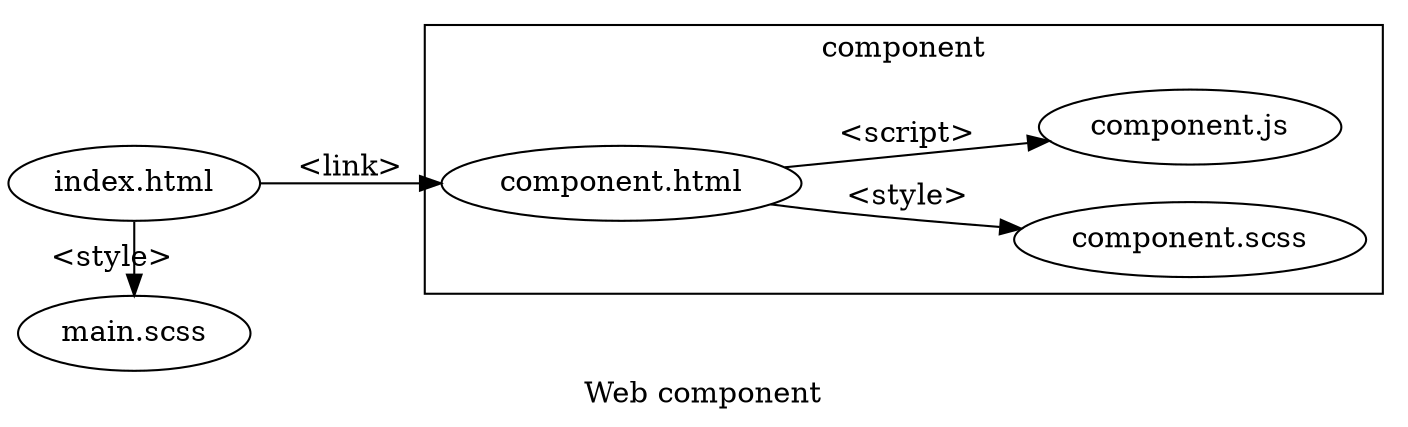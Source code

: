 digraph {
    label = "Web component";
    graph[rankdir=LR];

    subgraph "clusterComponent" {
        label = "component";
        "component.scss";
        "component.js";
        "component.scss";
        "component.html";
    }

    "index.html" -> "main.scss"[label="<style>"];
    "index.html" -> "component.html"[label="<link>"];
    "component.html" -> "component.scss"[label="<style>"];
    "component.html" -> "component.js"[label="<script>"];

    //{ rank=same; "index.html" "component.js" "component.html"}
    { rank=same; "index.html" "main.scss"}
}
